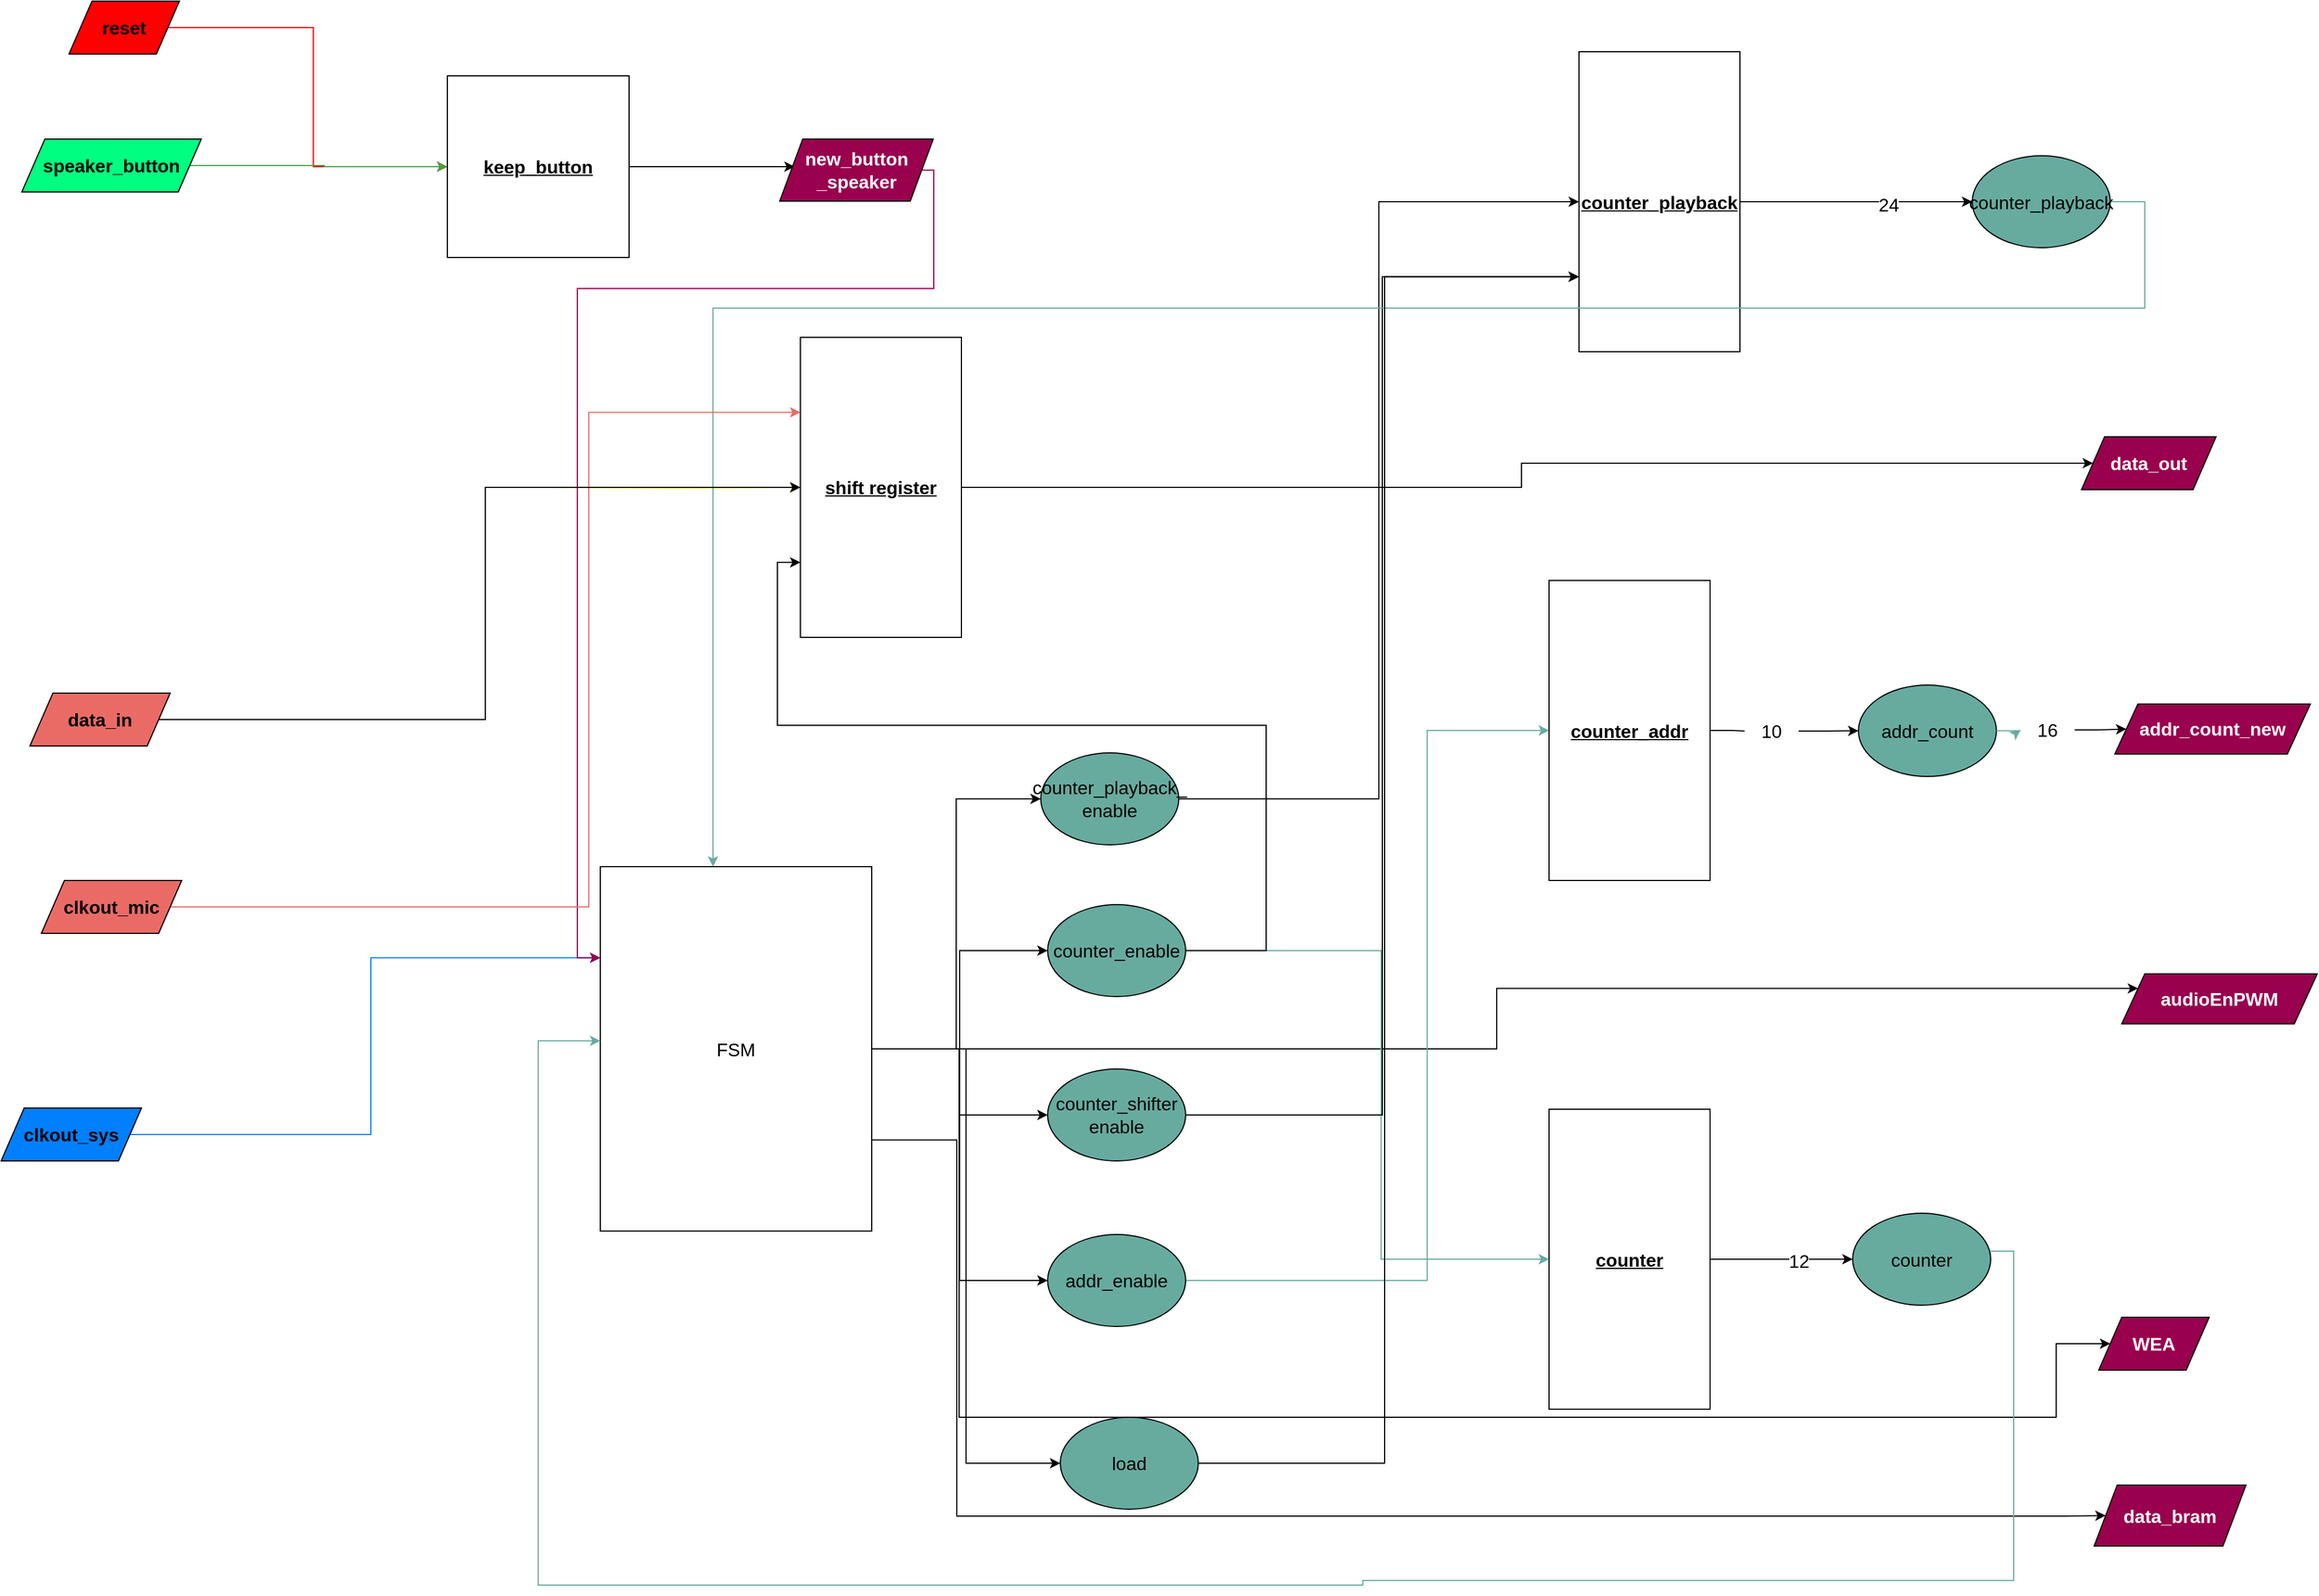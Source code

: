 <mxfile version="20.6.2" type="device"><diagram id="m5kPaDxYlZXysWVVjJ8T" name="Page-1"><mxGraphModel dx="1570" dy="1220" grid="0" gridSize="10" guides="1" tooltips="1" connect="1" arrows="1" fold="1" page="1" pageScale="1" pageWidth="2336" pageHeight="1654" math="0" shadow="0"><root><mxCell id="0"/><mxCell id="1" parent="0"/><mxCell id="UWgxDCmQb4-b3X457VOh-1" style="edgeStyle=orthogonalEdgeStyle;rounded=0;orthogonalLoop=1;jettySize=auto;html=1;entryX=0;entryY=0.25;entryDx=0;entryDy=0;fontSize=16;strokeColor=#007FFF;" edge="1" parent="1" source="UWgxDCmQb4-b3X457VOh-2" target="UWgxDCmQb4-b3X457VOh-29"><mxGeometry relative="1" as="geometry"/></mxCell><mxCell id="UWgxDCmQb4-b3X457VOh-2" value="&lt;b&gt;clkout_sys&lt;br&gt;&lt;/b&gt;" style="shape=parallelogram;perimeter=parallelogramPerimeter;whiteSpace=wrap;html=1;fixedSize=1;fontSize=16;fillColor=#007FFF;" vertex="1" parent="1"><mxGeometry x="29" y="1046" width="122" height="46" as="geometry"/></mxCell><mxCell id="UWgxDCmQb4-b3X457VOh-3" style="edgeStyle=orthogonalEdgeStyle;rounded=0;orthogonalLoop=1;jettySize=auto;html=1;entryX=0;entryY=0.5;entryDx=0;entryDy=0;fontSize=16;strokeColor=#FF0000;" edge="1" parent="1" source="UWgxDCmQb4-b3X457VOh-4" target="UWgxDCmQb4-b3X457VOh-15"><mxGeometry relative="1" as="geometry"/></mxCell><mxCell id="UWgxDCmQb4-b3X457VOh-4" value="&lt;b&gt;reset&lt;/b&gt;" style="shape=parallelogram;perimeter=parallelogramPerimeter;whiteSpace=wrap;html=1;fixedSize=1;fontSize=16;fillColor=#FF0000;" vertex="1" parent="1"><mxGeometry x="88" y="83" width="96" height="46" as="geometry"/></mxCell><mxCell id="UWgxDCmQb4-b3X457VOh-5" value="&lt;b&gt;&lt;font color=&quot;#ffffff&quot;&gt;WEA&lt;/font&gt;&lt;/b&gt;" style="shape=parallelogram;perimeter=parallelogramPerimeter;whiteSpace=wrap;html=1;fixedSize=1;fontSize=16;fillColor=#99004D;" vertex="1" parent="1"><mxGeometry x="1853" y="1228" width="96" height="46" as="geometry"/></mxCell><mxCell id="UWgxDCmQb4-b3X457VOh-7" value="&lt;b&gt;&lt;font color=&quot;#ffffff&quot;&gt;addr_count_new&lt;/font&gt;&lt;/b&gt;" style="shape=parallelogram;perimeter=parallelogramPerimeter;whiteSpace=wrap;html=1;fixedSize=1;fontSize=16;fillColor=#99004D;" vertex="1" parent="1"><mxGeometry x="1867" y="694.5" width="170" height="43.5" as="geometry"/></mxCell><mxCell id="UWgxDCmQb4-b3X457VOh-10" style="edgeStyle=orthogonalEdgeStyle;rounded=0;orthogonalLoop=1;jettySize=auto;html=1;fontSize=16;strokeColor=#41A341;" edge="1" parent="1" source="UWgxDCmQb4-b3X457VOh-11" target="UWgxDCmQb4-b3X457VOh-15"><mxGeometry relative="1" as="geometry"/></mxCell><mxCell id="UWgxDCmQb4-b3X457VOh-11" value="&lt;b&gt;speaker_button&lt;/b&gt;" style="shape=parallelogram;perimeter=parallelogramPerimeter;whiteSpace=wrap;html=1;fixedSize=1;fontSize=16;fillColor=#00FF80;" vertex="1" parent="1"><mxGeometry x="47" y="203" width="156" height="46" as="geometry"/></mxCell><mxCell id="UWgxDCmQb4-b3X457VOh-12" style="edgeStyle=orthogonalEdgeStyle;rounded=0;orthogonalLoop=1;jettySize=auto;html=1;fontSize=16;strokeColor=#FFFF00;" edge="1" parent="1" target="UWgxDCmQb4-b3X457VOh-18"><mxGeometry relative="1" as="geometry"><mxPoint x="505.0" y="506" as="sourcePoint"/></mxGeometry></mxCell><mxCell id="UWgxDCmQb4-b3X457VOh-14" style="edgeStyle=orthogonalEdgeStyle;rounded=0;orthogonalLoop=1;jettySize=auto;html=1;fontSize=16;" edge="1" parent="1" source="UWgxDCmQb4-b3X457VOh-15"><mxGeometry relative="1" as="geometry"><mxPoint x="719" y="227" as="targetPoint"/></mxGeometry></mxCell><mxCell id="UWgxDCmQb4-b3X457VOh-15" value="&lt;b&gt;&lt;u&gt;keep_button&lt;/u&gt;&lt;/b&gt;" style="whiteSpace=wrap;html=1;aspect=fixed;fontSize=16;" vertex="1" parent="1"><mxGeometry x="417" y="148" width="158" height="158" as="geometry"/></mxCell><mxCell id="UWgxDCmQb4-b3X457VOh-16" style="edgeStyle=orthogonalEdgeStyle;rounded=0;orthogonalLoop=1;jettySize=auto;html=1;entryX=0;entryY=0.25;entryDx=0;entryDy=0;fontSize=16;exitX=1;exitY=0.5;exitDx=0;exitDy=0;strokeColor=#99004D;" edge="1" parent="1" source="UWgxDCmQb4-b3X457VOh-59" target="UWgxDCmQb4-b3X457VOh-29"><mxGeometry relative="1" as="geometry"><mxPoint x="840" y="225" as="sourcePoint"/><Array as="points"><mxPoint x="840" y="230"/><mxPoint x="840" y="333"/><mxPoint x="530" y="333"/><mxPoint x="530" y="915"/></Array></mxGeometry></mxCell><mxCell id="UWgxDCmQb4-b3X457VOh-65" style="edgeStyle=orthogonalEdgeStyle;rounded=0;orthogonalLoop=1;jettySize=auto;html=1;entryX=0;entryY=0.5;entryDx=0;entryDy=0;" edge="1" parent="1" source="UWgxDCmQb4-b3X457VOh-18" target="UWgxDCmQb4-b3X457VOh-64"><mxGeometry relative="1" as="geometry"/></mxCell><mxCell id="UWgxDCmQb4-b3X457VOh-18" value="&lt;b&gt;&lt;u&gt;shift register&lt;/u&gt;&lt;/b&gt;" style="rounded=0;whiteSpace=wrap;html=1;fontSize=16;" vertex="1" parent="1"><mxGeometry x="724" y="375.5" width="140" height="261" as="geometry"/></mxCell><mxCell id="UWgxDCmQb4-b3X457VOh-66" style="edgeStyle=orthogonalEdgeStyle;rounded=0;orthogonalLoop=1;jettySize=auto;html=1;entryX=0;entryY=0.5;entryDx=0;entryDy=0;" edge="1" parent="1" source="UWgxDCmQb4-b3X457VOh-22" target="UWgxDCmQb4-b3X457VOh-38"><mxGeometry relative="1" as="geometry"/></mxCell><mxCell id="UWgxDCmQb4-b3X457VOh-22" value="counter_playback_&lt;br&gt;enable" style="ellipse;whiteSpace=wrap;html=1;fontSize=16;fillColor=#67AB9F;" vertex="1" parent="1"><mxGeometry x="933" y="737" width="120" height="80" as="geometry"/></mxCell><mxCell id="UWgxDCmQb4-b3X457VOh-23" style="edgeStyle=orthogonalEdgeStyle;rounded=0;orthogonalLoop=1;jettySize=auto;html=1;entryX=0;entryY=0.5;entryDx=0;entryDy=0;fontSize=16;" edge="1" parent="1" source="UWgxDCmQb4-b3X457VOh-29" target="UWgxDCmQb4-b3X457VOh-22"><mxGeometry relative="1" as="geometry"/></mxCell><mxCell id="UWgxDCmQb4-b3X457VOh-24" style="edgeStyle=orthogonalEdgeStyle;rounded=0;orthogonalLoop=1;jettySize=auto;html=1;fontSize=16;" edge="1" parent="1" source="UWgxDCmQb4-b3X457VOh-29" target="UWgxDCmQb4-b3X457VOh-31"><mxGeometry relative="1" as="geometry"/></mxCell><mxCell id="UWgxDCmQb4-b3X457VOh-25" style="edgeStyle=orthogonalEdgeStyle;rounded=0;orthogonalLoop=1;jettySize=auto;html=1;entryX=0;entryY=0.5;entryDx=0;entryDy=0;fontSize=16;" edge="1" parent="1" source="UWgxDCmQb4-b3X457VOh-29" target="UWgxDCmQb4-b3X457VOh-33"><mxGeometry relative="1" as="geometry"/></mxCell><mxCell id="UWgxDCmQb4-b3X457VOh-26" style="edgeStyle=orthogonalEdgeStyle;rounded=0;orthogonalLoop=1;jettySize=auto;html=1;entryX=0;entryY=0.5;entryDx=0;entryDy=0;fontSize=16;" edge="1" parent="1" source="UWgxDCmQb4-b3X457VOh-29" target="UWgxDCmQb4-b3X457VOh-35"><mxGeometry relative="1" as="geometry"/></mxCell><mxCell id="UWgxDCmQb4-b3X457VOh-27" style="edgeStyle=orthogonalEdgeStyle;rounded=0;orthogonalLoop=1;jettySize=auto;html=1;entryX=0;entryY=0.5;entryDx=0;entryDy=0;fontSize=16;strokeColor=#000000;exitX=1;exitY=0.5;exitDx=0;exitDy=0;" edge="1" parent="1" source="UWgxDCmQb4-b3X457VOh-29" target="UWgxDCmQb4-b3X457VOh-5"><mxGeometry relative="1" as="geometry"><Array as="points"><mxPoint x="862" y="995"/><mxPoint x="862" y="1315"/><mxPoint x="1816" y="1315"/><mxPoint x="1816" y="1251"/></Array></mxGeometry></mxCell><mxCell id="UWgxDCmQb4-b3X457VOh-28" style="edgeStyle=orthogonalEdgeStyle;rounded=0;orthogonalLoop=1;jettySize=auto;html=1;entryX=0;entryY=0.5;entryDx=0;entryDy=0;fontSize=16;strokeColor=#000000;exitX=1;exitY=0.75;exitDx=0;exitDy=0;" edge="1" parent="1" source="UWgxDCmQb4-b3X457VOh-29" target="UWgxDCmQb4-b3X457VOh-58"><mxGeometry relative="1" as="geometry"><Array as="points"><mxPoint x="860" y="1074"/><mxPoint x="860" y="1401"/><mxPoint x="1822" y="1401"/></Array></mxGeometry></mxCell><mxCell id="UWgxDCmQb4-b3X457VOh-61" style="edgeStyle=orthogonalEdgeStyle;rounded=0;orthogonalLoop=1;jettySize=auto;html=1;entryX=0;entryY=0.5;entryDx=0;entryDy=0;" edge="1" parent="1" source="UWgxDCmQb4-b3X457VOh-29" target="UWgxDCmQb4-b3X457VOh-60"><mxGeometry relative="1" as="geometry"/></mxCell><mxCell id="UWgxDCmQb4-b3X457VOh-71" style="edgeStyle=orthogonalEdgeStyle;rounded=0;orthogonalLoop=1;jettySize=auto;html=1;entryX=0;entryY=0.25;entryDx=0;entryDy=0;" edge="1" parent="1" source="UWgxDCmQb4-b3X457VOh-29" target="UWgxDCmQb4-b3X457VOh-70"><mxGeometry relative="1" as="geometry"/></mxCell><mxCell id="UWgxDCmQb4-b3X457VOh-29" value="FSM" style="rounded=0;whiteSpace=wrap;html=1;fontSize=16;" vertex="1" parent="1"><mxGeometry x="550" y="836" width="236" height="317" as="geometry"/></mxCell><mxCell id="UWgxDCmQb4-b3X457VOh-30" style="edgeStyle=orthogonalEdgeStyle;rounded=0;orthogonalLoop=1;jettySize=auto;html=1;entryX=0;entryY=0.5;entryDx=0;entryDy=0;fontSize=16;strokeColor=#67AB9F;" edge="1" parent="1" source="UWgxDCmQb4-b3X457VOh-31" target="UWgxDCmQb4-b3X457VOh-43"><mxGeometry relative="1" as="geometry"><Array as="points"><mxPoint x="1229" y="909"/><mxPoint x="1229" y="1178"/></Array></mxGeometry></mxCell><mxCell id="UWgxDCmQb4-b3X457VOh-67" style="edgeStyle=orthogonalEdgeStyle;rounded=0;orthogonalLoop=1;jettySize=auto;html=1;entryX=0;entryY=0.75;entryDx=0;entryDy=0;exitX=1;exitY=0.5;exitDx=0;exitDy=0;" edge="1" parent="1" source="UWgxDCmQb4-b3X457VOh-31" target="UWgxDCmQb4-b3X457VOh-18"><mxGeometry relative="1" as="geometry"><Array as="points"><mxPoint x="1129" y="909"/><mxPoint x="1129" y="713"/><mxPoint x="704" y="713"/><mxPoint x="704" y="571"/></Array></mxGeometry></mxCell><mxCell id="UWgxDCmQb4-b3X457VOh-31" value="counter_enable" style="ellipse;whiteSpace=wrap;html=1;fontSize=16;fillColor=#67AB9F;" vertex="1" parent="1"><mxGeometry x="939" y="869" width="120" height="80" as="geometry"/></mxCell><mxCell id="UWgxDCmQb4-b3X457VOh-68" style="edgeStyle=orthogonalEdgeStyle;rounded=0;orthogonalLoop=1;jettySize=auto;html=1;entryX=0;entryY=0.75;entryDx=0;entryDy=0;" edge="1" parent="1" source="UWgxDCmQb4-b3X457VOh-33" target="UWgxDCmQb4-b3X457VOh-38"><mxGeometry relative="1" as="geometry"/></mxCell><mxCell id="UWgxDCmQb4-b3X457VOh-33" value="counter_shifter&lt;br&gt;enable" style="ellipse;whiteSpace=wrap;html=1;fontSize=16;fillColor=#67AB9F;" vertex="1" parent="1"><mxGeometry x="939" y="1012" width="120" height="80" as="geometry"/></mxCell><mxCell id="UWgxDCmQb4-b3X457VOh-34" style="edgeStyle=orthogonalEdgeStyle;rounded=0;orthogonalLoop=1;jettySize=auto;html=1;entryX=0;entryY=0.5;entryDx=0;entryDy=0;fontSize=16;strokeColor=#67AB9F;" edge="1" parent="1" source="UWgxDCmQb4-b3X457VOh-35" target="UWgxDCmQb4-b3X457VOh-47"><mxGeometry relative="1" as="geometry"><Array as="points"><mxPoint x="1269" y="1196"/><mxPoint x="1269" y="717"/></Array></mxGeometry></mxCell><mxCell id="UWgxDCmQb4-b3X457VOh-35" value="addr_enable" style="ellipse;whiteSpace=wrap;html=1;fontSize=16;fillColor=#67AB9F;" vertex="1" parent="1"><mxGeometry x="939" y="1156" width="120" height="80" as="geometry"/></mxCell><mxCell id="UWgxDCmQb4-b3X457VOh-36" style="edgeStyle=orthogonalEdgeStyle;rounded=0;orthogonalLoop=1;jettySize=auto;html=1;entryX=0;entryY=0.5;entryDx=0;entryDy=0;fontSize=16;" edge="1" parent="1" source="UWgxDCmQb4-b3X457VOh-38" target="UWgxDCmQb4-b3X457VOh-40"><mxGeometry relative="1" as="geometry"/></mxCell><mxCell id="UWgxDCmQb4-b3X457VOh-37" value="24" style="edgeLabel;html=1;align=center;verticalAlign=middle;resizable=0;points=[];fontSize=16;" vertex="1" connectable="0" parent="UWgxDCmQb4-b3X457VOh-36"><mxGeometry x="0.281" y="-2" relative="1" as="geometry"><mxPoint x="-1" as="offset"/></mxGeometry></mxCell><mxCell id="UWgxDCmQb4-b3X457VOh-38" value="&lt;b&gt;&lt;u&gt;counter_playback&lt;/u&gt;&lt;/b&gt;" style="rounded=0;whiteSpace=wrap;html=1;fontSize=16;" vertex="1" parent="1"><mxGeometry x="1401" y="127" width="140" height="261" as="geometry"/></mxCell><mxCell id="UWgxDCmQb4-b3X457VOh-39" style="edgeStyle=orthogonalEdgeStyle;rounded=0;orthogonalLoop=1;jettySize=auto;html=1;fontSize=16;strokeColor=#67AB9F;exitX=1;exitY=0.5;exitDx=0;exitDy=0;" edge="1" parent="1" source="UWgxDCmQb4-b3X457VOh-40" target="UWgxDCmQb4-b3X457VOh-29"><mxGeometry relative="1" as="geometry"><Array as="points"><mxPoint x="1893" y="258"/><mxPoint x="1893" y="350"/><mxPoint x="648" y="350"/></Array></mxGeometry></mxCell><mxCell id="UWgxDCmQb4-b3X457VOh-40" value="counter_playback" style="ellipse;whiteSpace=wrap;html=1;fontSize=16;fillColor=#67AB9F;" vertex="1" parent="1"><mxGeometry x="1743" y="217.5" width="120" height="80" as="geometry"/></mxCell><mxCell id="UWgxDCmQb4-b3X457VOh-41" style="edgeStyle=orthogonalEdgeStyle;rounded=0;orthogonalLoop=1;jettySize=auto;html=1;entryX=0;entryY=0.5;entryDx=0;entryDy=0;fontSize=16;" edge="1" parent="1" source="UWgxDCmQb4-b3X457VOh-43" target="UWgxDCmQb4-b3X457VOh-45"><mxGeometry relative="1" as="geometry"/></mxCell><mxCell id="UWgxDCmQb4-b3X457VOh-42" value="12" style="edgeLabel;html=1;align=center;verticalAlign=middle;resizable=0;points=[];fontSize=16;" vertex="1" connectable="0" parent="UWgxDCmQb4-b3X457VOh-41"><mxGeometry x="0.24" y="-1" relative="1" as="geometry"><mxPoint as="offset"/></mxGeometry></mxCell><mxCell id="UWgxDCmQb4-b3X457VOh-43" value="&lt;b&gt;&lt;u&gt;counter&lt;/u&gt;&lt;/b&gt;" style="rounded=0;whiteSpace=wrap;html=1;fontSize=16;" vertex="1" parent="1"><mxGeometry x="1375" y="1047" width="140" height="261" as="geometry"/></mxCell><mxCell id="UWgxDCmQb4-b3X457VOh-44" style="edgeStyle=orthogonalEdgeStyle;rounded=0;orthogonalLoop=1;jettySize=auto;html=1;entryX=0;entryY=0.5;entryDx=0;entryDy=0;fontSize=16;strokeColor=#67AB9F;exitX=1;exitY=0.5;exitDx=0;exitDy=0;" edge="1" parent="1"><mxGeometry relative="1" as="geometry"><mxPoint x="1759.0" y="1170.5" as="sourcePoint"/><mxPoint x="550" y="987.5" as="targetPoint"/><Array as="points"><mxPoint x="1779" y="1171"/><mxPoint x="1779" y="1457"/><mxPoint x="1213" y="1457"/><mxPoint x="1213" y="1461"/><mxPoint x="496" y="1461"/><mxPoint x="496" y="988"/></Array></mxGeometry></mxCell><mxCell id="UWgxDCmQb4-b3X457VOh-45" value="counter" style="ellipse;whiteSpace=wrap;html=1;fontSize=16;fillColor=#67AB9F;" vertex="1" parent="1"><mxGeometry x="1639" y="1137.5" width="120" height="80" as="geometry"/></mxCell><mxCell id="UWgxDCmQb4-b3X457VOh-46" style="edgeStyle=orthogonalEdgeStyle;rounded=0;orthogonalLoop=1;jettySize=auto;html=1;entryX=0;entryY=0.5;entryDx=0;entryDy=0;fontSize=16;startArrow=none;" edge="1" parent="1" source="UWgxDCmQb4-b3X457VOh-50" target="UWgxDCmQb4-b3X457VOh-49"><mxGeometry relative="1" as="geometry"/></mxCell><mxCell id="UWgxDCmQb4-b3X457VOh-47" value="&lt;b&gt;&lt;u&gt;counter_addr&lt;/u&gt;&lt;/b&gt;" style="rounded=0;whiteSpace=wrap;html=1;fontSize=16;" vertex="1" parent="1"><mxGeometry x="1375" y="587" width="140" height="261" as="geometry"/></mxCell><mxCell id="UWgxDCmQb4-b3X457VOh-48" style="edgeStyle=orthogonalEdgeStyle;rounded=0;orthogonalLoop=1;jettySize=auto;html=1;fontSize=16;startArrow=none;" edge="1" parent="1" source="UWgxDCmQb4-b3X457VOh-52" target="UWgxDCmQb4-b3X457VOh-7"><mxGeometry relative="1" as="geometry"/></mxCell><mxCell id="UWgxDCmQb4-b3X457VOh-49" value="addr_count" style="ellipse;whiteSpace=wrap;html=1;fontSize=16;fillColor=#67AB9F;" vertex="1" parent="1"><mxGeometry x="1644" y="678" width="120" height="79.5" as="geometry"/></mxCell><mxCell id="UWgxDCmQb4-b3X457VOh-50" value="10" style="text;html=1;strokeColor=none;fillColor=none;align=center;verticalAlign=middle;whiteSpace=wrap;rounded=0;fontSize=16;" vertex="1" parent="1"><mxGeometry x="1545" y="705" width="47" height="26" as="geometry"/></mxCell><mxCell id="UWgxDCmQb4-b3X457VOh-51" value="" style="edgeStyle=orthogonalEdgeStyle;rounded=0;orthogonalLoop=1;jettySize=auto;html=1;entryX=0;entryY=0.5;entryDx=0;entryDy=0;fontSize=16;endArrow=none;" edge="1" parent="1" source="UWgxDCmQb4-b3X457VOh-47" target="UWgxDCmQb4-b3X457VOh-50"><mxGeometry relative="1" as="geometry"><mxPoint x="1515" y="717.5" as="sourcePoint"/><mxPoint x="1644.0" y="717.5" as="targetPoint"/></mxGeometry></mxCell><mxCell id="UWgxDCmQb4-b3X457VOh-52" value="16" style="text;html=1;strokeColor=none;fillColor=none;align=center;verticalAlign=middle;whiteSpace=wrap;rounded=0;fontSize=16;" vertex="1" parent="1"><mxGeometry x="1785" y="704" width="47" height="26" as="geometry"/></mxCell><mxCell id="UWgxDCmQb4-b3X457VOh-53" value="" style="edgeStyle=orthogonalEdgeStyle;rounded=0;orthogonalLoop=1;jettySize=auto;html=1;fontSize=16;endArrow=classic;strokeColor=#67AB9F;" edge="1" parent="1" source="UWgxDCmQb4-b3X457VOh-49" target="UWgxDCmQb4-b3X457VOh-52"><mxGeometry relative="1" as="geometry"><mxPoint x="1764.0" y="717.5" as="sourcePoint"/><mxPoint x="1877" y="717.5" as="targetPoint"/></mxGeometry></mxCell><mxCell id="UWgxDCmQb4-b3X457VOh-56" style="edgeStyle=orthogonalEdgeStyle;rounded=0;orthogonalLoop=1;jettySize=auto;html=1;entryX=0;entryY=0.25;entryDx=0;entryDy=0;fontSize=16;strokeColor=#EA6B66;" edge="1" parent="1" source="UWgxDCmQb4-b3X457VOh-57" target="UWgxDCmQb4-b3X457VOh-18"><mxGeometry relative="1" as="geometry"><Array as="points"><mxPoint x="540" y="871"/><mxPoint x="540" y="441"/></Array></mxGeometry></mxCell><mxCell id="UWgxDCmQb4-b3X457VOh-57" value="&lt;b&gt;clkout_mic&lt;br&gt;&lt;/b&gt;" style="shape=parallelogram;perimeter=parallelogramPerimeter;whiteSpace=wrap;html=1;fixedSize=1;fontSize=16;fillColor=#EA6B66;" vertex="1" parent="1"><mxGeometry x="64" y="848" width="122" height="46" as="geometry"/></mxCell><mxCell id="UWgxDCmQb4-b3X457VOh-58" value="&lt;b&gt;&lt;font color=&quot;#ffffff&quot;&gt;data_bram&lt;/font&gt;&lt;/b&gt;" style="shape=parallelogram;perimeter=parallelogramPerimeter;whiteSpace=wrap;html=1;fixedSize=1;fontSize=16;fillColor=#99004D;" vertex="1" parent="1"><mxGeometry x="1849" y="1374" width="132" height="53" as="geometry"/></mxCell><mxCell id="UWgxDCmQb4-b3X457VOh-59" value="&lt;b&gt;&lt;font color=&quot;#ffffff&quot;&gt;new_button&lt;br&gt;_speaker&lt;br&gt;&lt;/font&gt;&lt;/b&gt;" style="shape=parallelogram;perimeter=parallelogramPerimeter;whiteSpace=wrap;html=1;fixedSize=1;fontSize=16;fillColor=#99004D;" vertex="1" parent="1"><mxGeometry x="706" y="203" width="133.5" height="54" as="geometry"/></mxCell><mxCell id="UWgxDCmQb4-b3X457VOh-69" style="edgeStyle=orthogonalEdgeStyle;rounded=0;orthogonalLoop=1;jettySize=auto;html=1;entryX=0;entryY=0.75;entryDx=0;entryDy=0;" edge="1" parent="1" source="UWgxDCmQb4-b3X457VOh-60" target="UWgxDCmQb4-b3X457VOh-38"><mxGeometry relative="1" as="geometry"><Array as="points"><mxPoint x="1232" y="1355"/><mxPoint x="1232" y="323"/></Array></mxGeometry></mxCell><mxCell id="UWgxDCmQb4-b3X457VOh-60" value="load" style="ellipse;whiteSpace=wrap;html=1;fontSize=16;fillColor=#67AB9F;" vertex="1" parent="1"><mxGeometry x="950" y="1315" width="120" height="80" as="geometry"/></mxCell><mxCell id="UWgxDCmQb4-b3X457VOh-63" style="edgeStyle=orthogonalEdgeStyle;rounded=0;orthogonalLoop=1;jettySize=auto;html=1;entryX=0;entryY=0.5;entryDx=0;entryDy=0;" edge="1" parent="1" source="UWgxDCmQb4-b3X457VOh-62" target="UWgxDCmQb4-b3X457VOh-18"><mxGeometry relative="1" as="geometry"/></mxCell><mxCell id="UWgxDCmQb4-b3X457VOh-62" value="&lt;b&gt;data_in&lt;br&gt;&lt;/b&gt;" style="shape=parallelogram;perimeter=parallelogramPerimeter;whiteSpace=wrap;html=1;fixedSize=1;fontSize=16;fillColor=#EA6B66;" vertex="1" parent="1"><mxGeometry x="54" y="685" width="122" height="46" as="geometry"/></mxCell><mxCell id="UWgxDCmQb4-b3X457VOh-64" value="&lt;b&gt;&lt;font color=&quot;#ffffff&quot;&gt;data_out&lt;/font&gt;&lt;/b&gt;" style="shape=parallelogram;perimeter=parallelogramPerimeter;whiteSpace=wrap;html=1;fixedSize=1;fontSize=16;fillColor=#99004D;" vertex="1" parent="1"><mxGeometry x="1838" y="462" width="117" height="46" as="geometry"/></mxCell><mxCell id="UWgxDCmQb4-b3X457VOh-70" value="&lt;b&gt;&lt;font color=&quot;#ffffff&quot;&gt;audioEnPWM&lt;/font&gt;&lt;/b&gt;" style="shape=parallelogram;perimeter=parallelogramPerimeter;whiteSpace=wrap;html=1;fixedSize=1;fontSize=16;fillColor=#99004D;" vertex="1" parent="1"><mxGeometry x="1873" y="929.25" width="170" height="43.5" as="geometry"/></mxCell></root></mxGraphModel></diagram></mxfile>